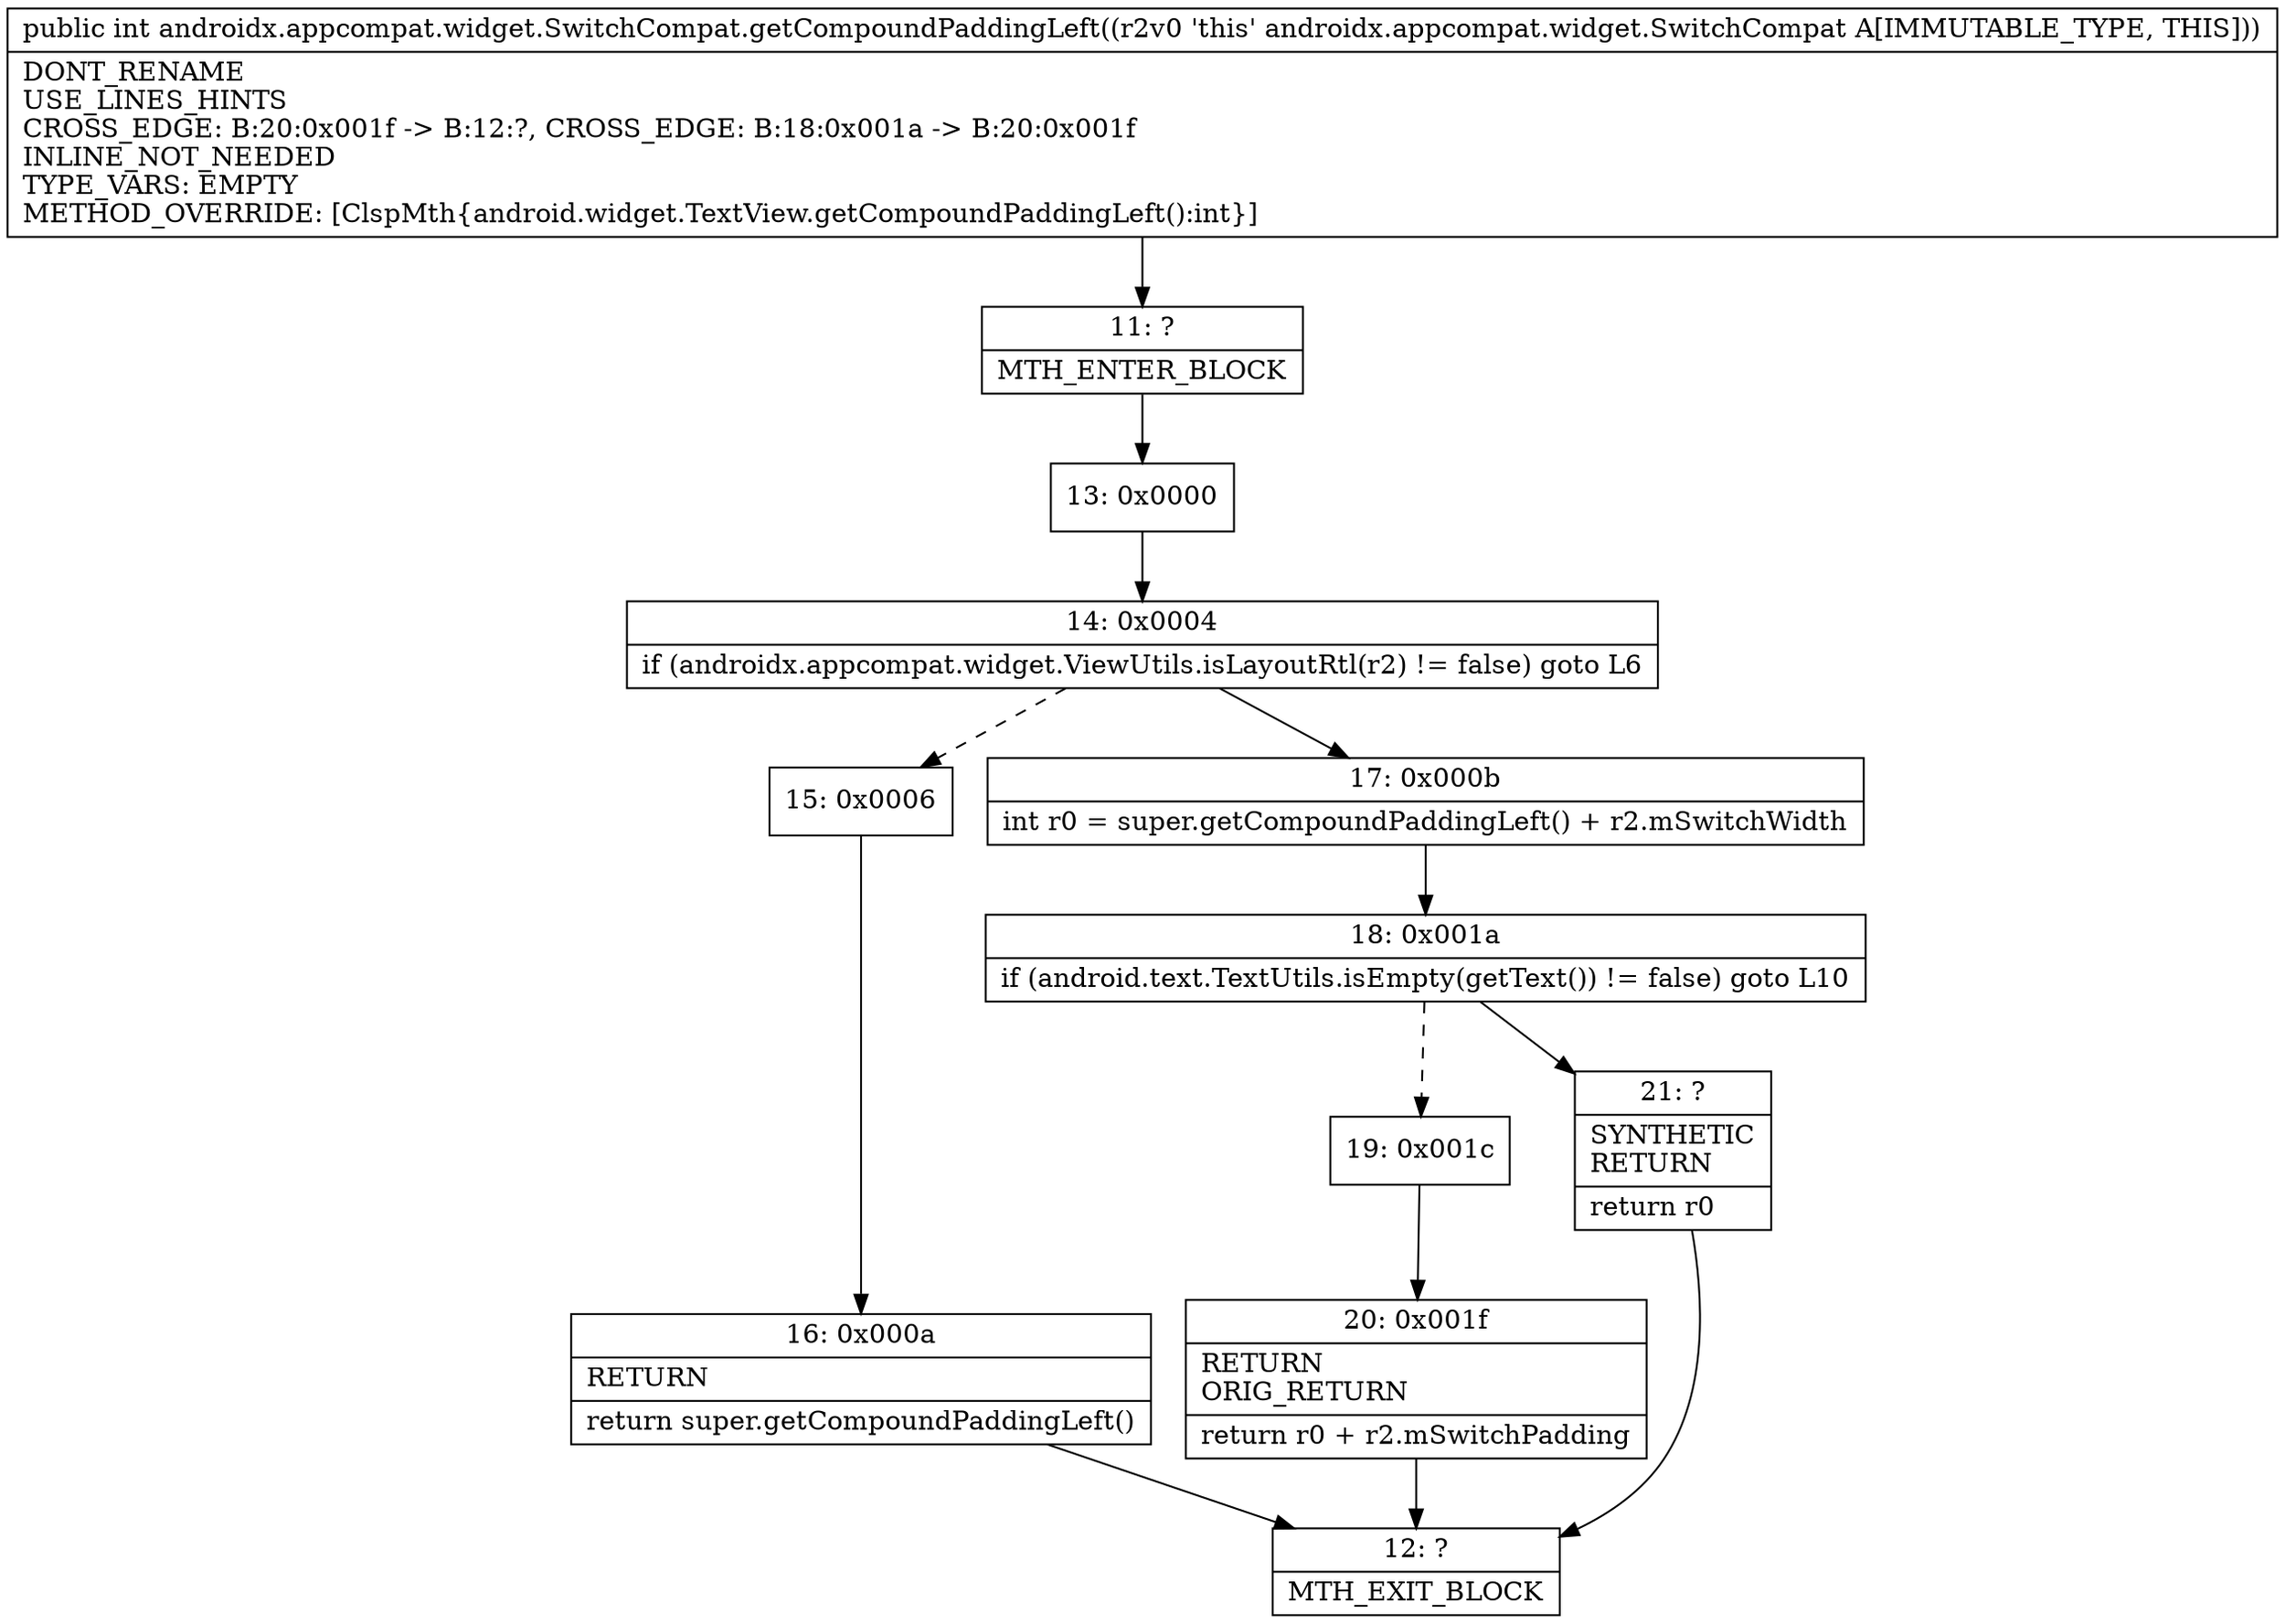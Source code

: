 digraph "CFG forandroidx.appcompat.widget.SwitchCompat.getCompoundPaddingLeft()I" {
Node_11 [shape=record,label="{11\:\ ?|MTH_ENTER_BLOCK\l}"];
Node_13 [shape=record,label="{13\:\ 0x0000}"];
Node_14 [shape=record,label="{14\:\ 0x0004|if (androidx.appcompat.widget.ViewUtils.isLayoutRtl(r2) != false) goto L6\l}"];
Node_15 [shape=record,label="{15\:\ 0x0006}"];
Node_16 [shape=record,label="{16\:\ 0x000a|RETURN\l|return super.getCompoundPaddingLeft()\l}"];
Node_12 [shape=record,label="{12\:\ ?|MTH_EXIT_BLOCK\l}"];
Node_17 [shape=record,label="{17\:\ 0x000b|int r0 = super.getCompoundPaddingLeft() + r2.mSwitchWidth\l}"];
Node_18 [shape=record,label="{18\:\ 0x001a|if (android.text.TextUtils.isEmpty(getText()) != false) goto L10\l}"];
Node_19 [shape=record,label="{19\:\ 0x001c}"];
Node_20 [shape=record,label="{20\:\ 0x001f|RETURN\lORIG_RETURN\l|return r0 + r2.mSwitchPadding\l}"];
Node_21 [shape=record,label="{21\:\ ?|SYNTHETIC\lRETURN\l|return r0\l}"];
MethodNode[shape=record,label="{public int androidx.appcompat.widget.SwitchCompat.getCompoundPaddingLeft((r2v0 'this' androidx.appcompat.widget.SwitchCompat A[IMMUTABLE_TYPE, THIS]))  | DONT_RENAME\lUSE_LINES_HINTS\lCROSS_EDGE: B:20:0x001f \-\> B:12:?, CROSS_EDGE: B:18:0x001a \-\> B:20:0x001f\lINLINE_NOT_NEEDED\lTYPE_VARS: EMPTY\lMETHOD_OVERRIDE: [ClspMth\{android.widget.TextView.getCompoundPaddingLeft():int\}]\l}"];
MethodNode -> Node_11;Node_11 -> Node_13;
Node_13 -> Node_14;
Node_14 -> Node_15[style=dashed];
Node_14 -> Node_17;
Node_15 -> Node_16;
Node_16 -> Node_12;
Node_17 -> Node_18;
Node_18 -> Node_19[style=dashed];
Node_18 -> Node_21;
Node_19 -> Node_20;
Node_20 -> Node_12;
Node_21 -> Node_12;
}

